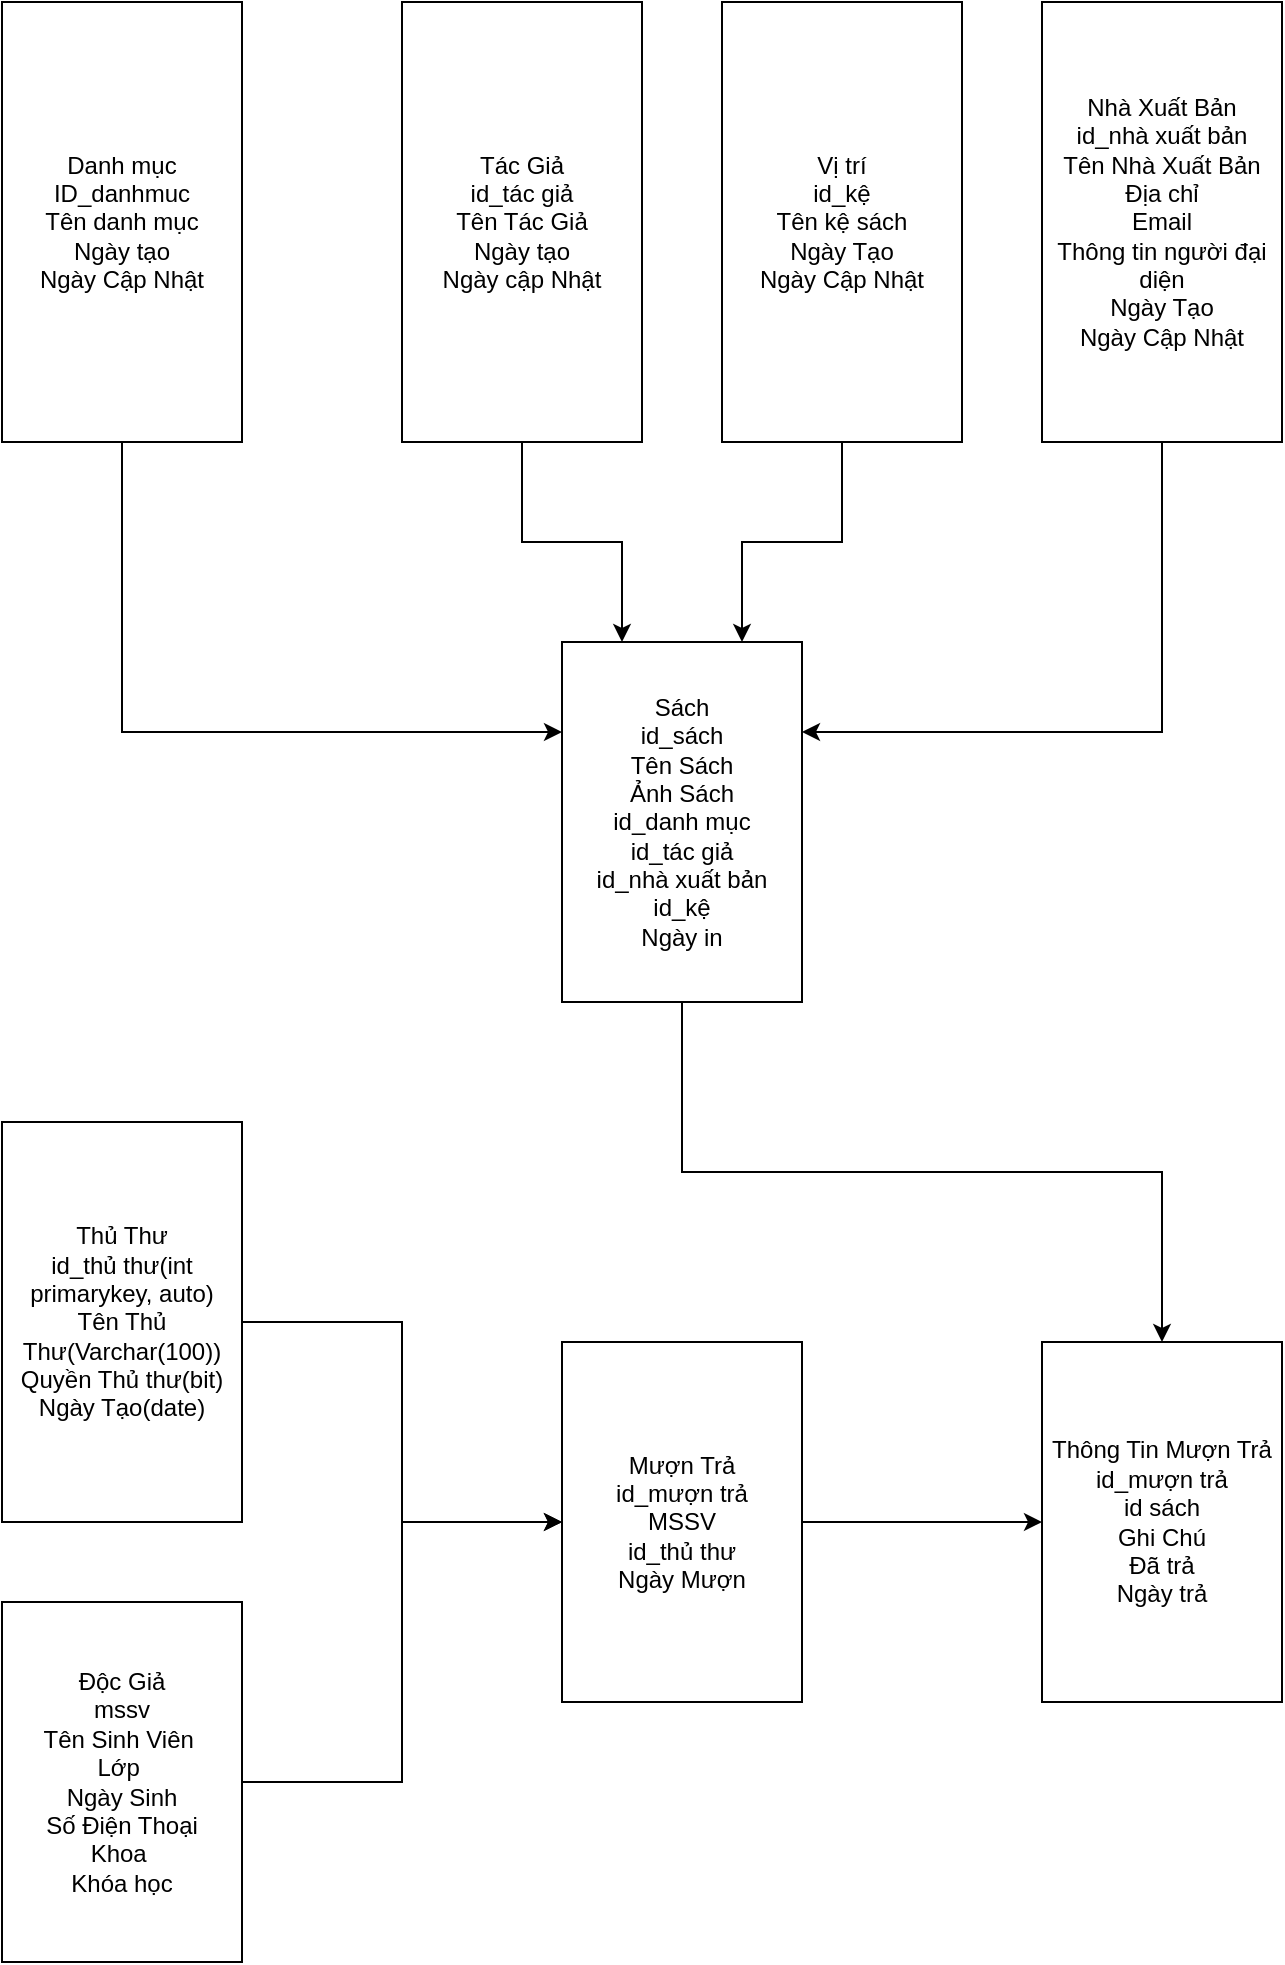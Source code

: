 <mxfile version="16.6.8" type="device"><diagram id="fLg3i1fibYLnmenl6Da9" name="Page-1"><mxGraphModel dx="973" dy="532" grid="1" gridSize="10" guides="1" tooltips="1" connect="1" arrows="1" fold="1" page="1" pageScale="1" pageWidth="850" pageHeight="1100" math="0" shadow="0"><root><mxCell id="0"/><mxCell id="1" parent="0"/><mxCell id="vsY8aab4vCN7lO_-ScVr-5" style="edgeStyle=orthogonalEdgeStyle;rounded=0;orthogonalLoop=1;jettySize=auto;html=1;exitX=0.5;exitY=1;exitDx=0;exitDy=0;entryX=0;entryY=0.25;entryDx=0;entryDy=0;" edge="1" parent="1" source="vsY8aab4vCN7lO_-ScVr-1" target="vsY8aab4vCN7lO_-ScVr-4"><mxGeometry relative="1" as="geometry"/></mxCell><mxCell id="vsY8aab4vCN7lO_-ScVr-1" value="Danh mục&lt;br&gt;ID_danhmuc&lt;br&gt;Tên danh mục&lt;br&gt;Ngày tạo&lt;br&gt;Ngày Cập Nhật" style="rounded=0;whiteSpace=wrap;html=1;" vertex="1" parent="1"><mxGeometry x="80" y="120" width="120" height="220" as="geometry"/></mxCell><mxCell id="vsY8aab4vCN7lO_-ScVr-19" style="edgeStyle=orthogonalEdgeStyle;rounded=0;orthogonalLoop=1;jettySize=auto;html=1;exitX=0.5;exitY=1;exitDx=0;exitDy=0;entryX=0.25;entryY=0;entryDx=0;entryDy=0;" edge="1" parent="1" source="vsY8aab4vCN7lO_-ScVr-2" target="vsY8aab4vCN7lO_-ScVr-4"><mxGeometry relative="1" as="geometry"/></mxCell><mxCell id="vsY8aab4vCN7lO_-ScVr-2" value="Tác Giả&lt;br&gt;id_tác giả&lt;br&gt;Tên Tác Giả&lt;br&gt;Ngày tạo&lt;br&gt;Ngày cập Nhật" style="rounded=0;whiteSpace=wrap;html=1;" vertex="1" parent="1"><mxGeometry x="280" y="120" width="120" height="220" as="geometry"/></mxCell><mxCell id="vsY8aab4vCN7lO_-ScVr-7" style="edgeStyle=orthogonalEdgeStyle;rounded=0;orthogonalLoop=1;jettySize=auto;html=1;exitX=0.5;exitY=1;exitDx=0;exitDy=0;entryX=1;entryY=0.25;entryDx=0;entryDy=0;" edge="1" parent="1" source="vsY8aab4vCN7lO_-ScVr-3" target="vsY8aab4vCN7lO_-ScVr-4"><mxGeometry relative="1" as="geometry"/></mxCell><mxCell id="vsY8aab4vCN7lO_-ScVr-3" value="Nhà Xuất Bản&lt;br&gt;id_nhà xuất bản&lt;br&gt;Tên Nhà Xuất Bản&lt;br&gt;Địa chỉ&lt;br&gt;Email&lt;br&gt;Thông tin người đại diện&lt;br&gt;Ngày Tạo&lt;br&gt;Ngày Cập Nhật&lt;br&gt;" style="rounded=0;whiteSpace=wrap;html=1;" vertex="1" parent="1"><mxGeometry x="600" y="120" width="120" height="220" as="geometry"/></mxCell><mxCell id="vsY8aab4vCN7lO_-ScVr-15" style="edgeStyle=orthogonalEdgeStyle;rounded=0;orthogonalLoop=1;jettySize=auto;html=1;exitX=0.5;exitY=1;exitDx=0;exitDy=0;entryX=0.5;entryY=0;entryDx=0;entryDy=0;" edge="1" parent="1" source="vsY8aab4vCN7lO_-ScVr-4" target="vsY8aab4vCN7lO_-ScVr-11"><mxGeometry relative="1" as="geometry"/></mxCell><mxCell id="vsY8aab4vCN7lO_-ScVr-4" value="Sách&lt;br&gt;id_sách&lt;br&gt;Tên Sách&lt;br&gt;Ảnh Sách&lt;br&gt;id_danh mục&lt;br&gt;id_tác giả&lt;br&gt;id_nhà xuất bản&lt;br&gt;id_kệ&lt;br&gt;Ngày in" style="rounded=0;whiteSpace=wrap;html=1;" vertex="1" parent="1"><mxGeometry x="360" y="440" width="120" height="180" as="geometry"/></mxCell><mxCell id="vsY8aab4vCN7lO_-ScVr-12" style="edgeStyle=orthogonalEdgeStyle;rounded=0;orthogonalLoop=1;jettySize=auto;html=1;exitX=1;exitY=0.5;exitDx=0;exitDy=0;entryX=0;entryY=0.5;entryDx=0;entryDy=0;" edge="1" parent="1" source="vsY8aab4vCN7lO_-ScVr-8" target="vsY8aab4vCN7lO_-ScVr-10"><mxGeometry relative="1" as="geometry"/></mxCell><mxCell id="vsY8aab4vCN7lO_-ScVr-8" value="Thủ Thư&lt;br&gt;id_thủ thư(int primarykey, auto)&lt;br&gt;Tên Thủ Thư(Varchar(100))&lt;br&gt;Quyền Thủ thư(bit)&lt;br&gt;Ngày Tạo(date)" style="rounded=0;whiteSpace=wrap;html=1;" vertex="1" parent="1"><mxGeometry x="80" y="680" width="120" height="200" as="geometry"/></mxCell><mxCell id="vsY8aab4vCN7lO_-ScVr-14" style="edgeStyle=orthogonalEdgeStyle;rounded=0;orthogonalLoop=1;jettySize=auto;html=1;exitX=1;exitY=0.5;exitDx=0;exitDy=0;" edge="1" parent="1" source="vsY8aab4vCN7lO_-ScVr-9" target="vsY8aab4vCN7lO_-ScVr-10"><mxGeometry relative="1" as="geometry"/></mxCell><mxCell id="vsY8aab4vCN7lO_-ScVr-9" value="Độc Giả&lt;br&gt;mssv&lt;br&gt;Tên Sinh Viên&amp;nbsp;&lt;br&gt;Lớp&amp;nbsp;&lt;br&gt;Ngày Sinh&lt;br&gt;Số Điện Thoại&lt;br&gt;Khoa&amp;nbsp;&lt;br&gt;Khóa học" style="rounded=0;whiteSpace=wrap;html=1;" vertex="1" parent="1"><mxGeometry x="80" y="920" width="120" height="180" as="geometry"/></mxCell><mxCell id="vsY8aab4vCN7lO_-ScVr-16" style="edgeStyle=orthogonalEdgeStyle;rounded=0;orthogonalLoop=1;jettySize=auto;html=1;exitX=1;exitY=0.5;exitDx=0;exitDy=0;" edge="1" parent="1" source="vsY8aab4vCN7lO_-ScVr-10" target="vsY8aab4vCN7lO_-ScVr-11"><mxGeometry relative="1" as="geometry"/></mxCell><mxCell id="vsY8aab4vCN7lO_-ScVr-10" value="Mượn Trả&lt;br&gt;id_mượn trả&lt;br&gt;MSSV&lt;br&gt;id_thủ thư&lt;br&gt;Ngày Mượn&lt;br&gt;" style="rounded=0;whiteSpace=wrap;html=1;" vertex="1" parent="1"><mxGeometry x="360" y="790" width="120" height="180" as="geometry"/></mxCell><mxCell id="vsY8aab4vCN7lO_-ScVr-11" value="Thông Tin Mượn Trả&lt;br&gt;id_mượn trả&lt;br&gt;id sách&lt;br&gt;Ghi Chú&lt;br&gt;Đã trả&lt;br&gt;Ngày trả&lt;br&gt;" style="rounded=0;whiteSpace=wrap;html=1;" vertex="1" parent="1"><mxGeometry x="600" y="790" width="120" height="180" as="geometry"/></mxCell><mxCell id="vsY8aab4vCN7lO_-ScVr-18" style="edgeStyle=orthogonalEdgeStyle;rounded=0;orthogonalLoop=1;jettySize=auto;html=1;exitX=0.5;exitY=1;exitDx=0;exitDy=0;entryX=0.75;entryY=0;entryDx=0;entryDy=0;" edge="1" parent="1" source="vsY8aab4vCN7lO_-ScVr-17" target="vsY8aab4vCN7lO_-ScVr-4"><mxGeometry relative="1" as="geometry"/></mxCell><mxCell id="vsY8aab4vCN7lO_-ScVr-17" value="Vị trí&lt;br&gt;id_kệ&lt;br&gt;Tên kệ sách&lt;br&gt;Ngày Tạo&lt;br&gt;Ngày Cập Nhật" style="rounded=0;whiteSpace=wrap;html=1;" vertex="1" parent="1"><mxGeometry x="440" y="120" width="120" height="220" as="geometry"/></mxCell></root></mxGraphModel></diagram></mxfile>